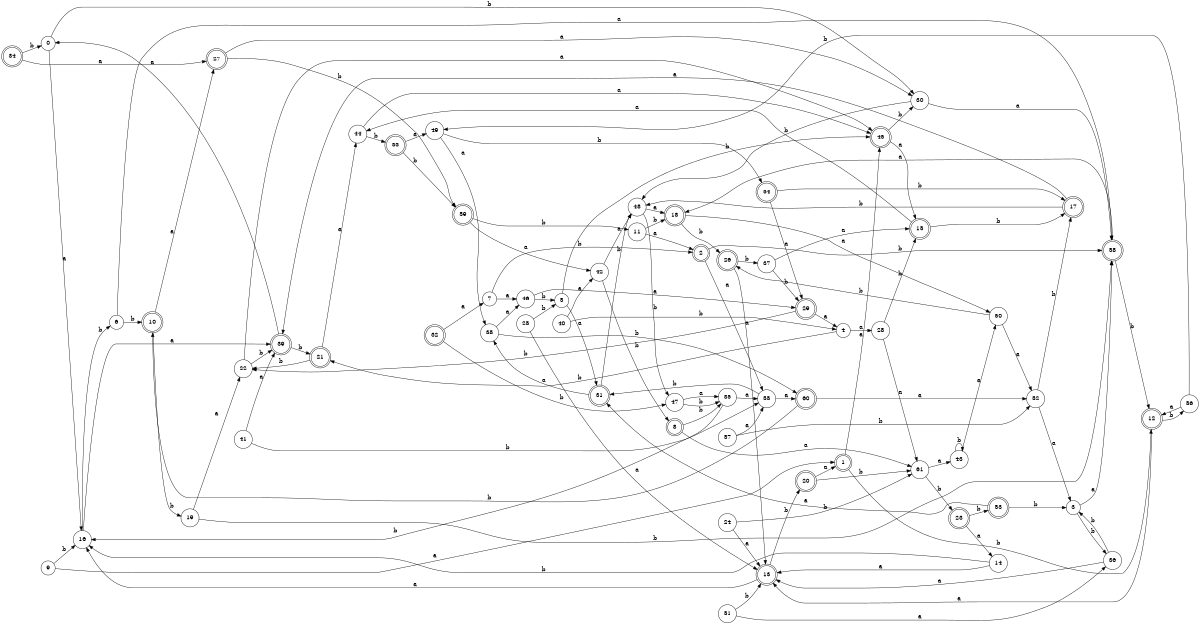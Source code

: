 digraph n50_4 {
__start0 [label="" shape="none"];

rankdir=LR;
size="8,5";

s0 [style="filled", color="black", fillcolor="white" shape="circle", label="0"];
s1 [style="rounded,filled", color="black", fillcolor="white" shape="doublecircle", label="1"];
s2 [style="rounded,filled", color="black", fillcolor="white" shape="doublecircle", label="2"];
s3 [style="filled", color="black", fillcolor="white" shape="circle", label="3"];
s4 [style="filled", color="black", fillcolor="white" shape="circle", label="4"];
s5 [style="filled", color="black", fillcolor="white" shape="circle", label="5"];
s6 [style="filled", color="black", fillcolor="white" shape="circle", label="6"];
s7 [style="filled", color="black", fillcolor="white" shape="circle", label="7"];
s8 [style="rounded,filled", color="black", fillcolor="white" shape="doublecircle", label="8"];
s9 [style="filled", color="black", fillcolor="white" shape="circle", label="9"];
s10 [style="rounded,filled", color="black", fillcolor="white" shape="doublecircle", label="10"];
s11 [style="filled", color="black", fillcolor="white" shape="circle", label="11"];
s12 [style="rounded,filled", color="black", fillcolor="white" shape="doublecircle", label="12"];
s13 [style="rounded,filled", color="black", fillcolor="white" shape="doublecircle", label="13"];
s14 [style="filled", color="black", fillcolor="white" shape="circle", label="14"];
s15 [style="rounded,filled", color="black", fillcolor="white" shape="doublecircle", label="15"];
s16 [style="filled", color="black", fillcolor="white" shape="circle", label="16"];
s17 [style="rounded,filled", color="black", fillcolor="white" shape="doublecircle", label="17"];
s18 [style="rounded,filled", color="black", fillcolor="white" shape="doublecircle", label="18"];
s19 [style="filled", color="black", fillcolor="white" shape="circle", label="19"];
s20 [style="rounded,filled", color="black", fillcolor="white" shape="doublecircle", label="20"];
s21 [style="rounded,filled", color="black", fillcolor="white" shape="doublecircle", label="21"];
s22 [style="filled", color="black", fillcolor="white" shape="circle", label="22"];
s23 [style="rounded,filled", color="black", fillcolor="white" shape="doublecircle", label="23"];
s24 [style="filled", color="black", fillcolor="white" shape="circle", label="24"];
s25 [style="filled", color="black", fillcolor="white" shape="circle", label="25"];
s26 [style="rounded,filled", color="black", fillcolor="white" shape="doublecircle", label="26"];
s27 [style="rounded,filled", color="black", fillcolor="white" shape="doublecircle", label="27"];
s28 [style="filled", color="black", fillcolor="white" shape="circle", label="28"];
s29 [style="rounded,filled", color="black", fillcolor="white" shape="doublecircle", label="29"];
s30 [style="filled", color="black", fillcolor="white" shape="circle", label="30"];
s31 [style="rounded,filled", color="black", fillcolor="white" shape="doublecircle", label="31"];
s32 [style="rounded,filled", color="black", fillcolor="white" shape="doublecircle", label="32"];
s33 [style="rounded,filled", color="black", fillcolor="white" shape="doublecircle", label="33"];
s34 [style="rounded,filled", color="black", fillcolor="white" shape="doublecircle", label="34"];
s35 [style="filled", color="black", fillcolor="white" shape="circle", label="35"];
s36 [style="filled", color="black", fillcolor="white" shape="circle", label="36"];
s37 [style="filled", color="black", fillcolor="white" shape="circle", label="37"];
s38 [style="filled", color="black", fillcolor="white" shape="circle", label="38"];
s39 [style="rounded,filled", color="black", fillcolor="white" shape="doublecircle", label="39"];
s40 [style="filled", color="black", fillcolor="white" shape="circle", label="40"];
s41 [style="filled", color="black", fillcolor="white" shape="circle", label="41"];
s42 [style="filled", color="black", fillcolor="white" shape="circle", label="42"];
s43 [style="filled", color="black", fillcolor="white" shape="circle", label="43"];
s44 [style="filled", color="black", fillcolor="white" shape="circle", label="44"];
s45 [style="rounded,filled", color="black", fillcolor="white" shape="doublecircle", label="45"];
s46 [style="filled", color="black", fillcolor="white" shape="circle", label="46"];
s47 [style="filled", color="black", fillcolor="white" shape="circle", label="47"];
s48 [style="filled", color="black", fillcolor="white" shape="circle", label="48"];
s49 [style="filled", color="black", fillcolor="white" shape="circle", label="49"];
s50 [style="filled", color="black", fillcolor="white" shape="circle", label="50"];
s51 [style="filled", color="black", fillcolor="white" shape="circle", label="51"];
s52 [style="filled", color="black", fillcolor="white" shape="circle", label="52"];
s53 [style="rounded,filled", color="black", fillcolor="white" shape="doublecircle", label="53"];
s54 [style="rounded,filled", color="black", fillcolor="white" shape="doublecircle", label="54"];
s55 [style="filled", color="black", fillcolor="white" shape="circle", label="55"];
s56 [style="filled", color="black", fillcolor="white" shape="circle", label="56"];
s57 [style="filled", color="black", fillcolor="white" shape="circle", label="57"];
s58 [style="rounded,filled", color="black", fillcolor="white" shape="doublecircle", label="58"];
s59 [style="rounded,filled", color="black", fillcolor="white" shape="doublecircle", label="59"];
s60 [style="rounded,filled", color="black", fillcolor="white" shape="doublecircle", label="60"];
s61 [style="filled", color="black", fillcolor="white" shape="circle", label="61"];
s0 -> s16 [label="a"];
s0 -> s30 [label="b"];
s1 -> s45 [label="a"];
s1 -> s12 [label="b"];
s2 -> s55 [label="a"];
s2 -> s58 [label="b"];
s3 -> s58 [label="a"];
s3 -> s36 [label="b"];
s4 -> s28 [label="a"];
s4 -> s21 [label="b"];
s5 -> s31 [label="a"];
s5 -> s45 [label="b"];
s6 -> s58 [label="a"];
s6 -> s10 [label="b"];
s7 -> s46 [label="a"];
s7 -> s2 [label="b"];
s8 -> s61 [label="a"];
s8 -> s35 [label="b"];
s9 -> s1 [label="a"];
s9 -> s16 [label="b"];
s10 -> s27 [label="a"];
s10 -> s19 [label="b"];
s11 -> s2 [label="a"];
s11 -> s18 [label="b"];
s12 -> s13 [label="a"];
s12 -> s56 [label="b"];
s13 -> s16 [label="a"];
s13 -> s20 [label="b"];
s14 -> s13 [label="a"];
s14 -> s16 [label="b"];
s15 -> s44 [label="a"];
s15 -> s17 [label="b"];
s16 -> s39 [label="a"];
s16 -> s6 [label="b"];
s17 -> s39 [label="a"];
s17 -> s48 [label="b"];
s18 -> s50 [label="a"];
s18 -> s26 [label="b"];
s19 -> s22 [label="a"];
s19 -> s58 [label="b"];
s20 -> s1 [label="a"];
s20 -> s61 [label="b"];
s21 -> s44 [label="a"];
s21 -> s22 [label="b"];
s22 -> s45 [label="a"];
s22 -> s39 [label="b"];
s23 -> s14 [label="a"];
s23 -> s53 [label="b"];
s24 -> s13 [label="a"];
s24 -> s61 [label="b"];
s25 -> s13 [label="a"];
s25 -> s5 [label="b"];
s26 -> s13 [label="a"];
s26 -> s37 [label="b"];
s27 -> s30 [label="a"];
s27 -> s59 [label="b"];
s28 -> s61 [label="a"];
s28 -> s15 [label="b"];
s29 -> s4 [label="a"];
s29 -> s22 [label="b"];
s30 -> s58 [label="a"];
s30 -> s48 [label="b"];
s31 -> s38 [label="a"];
s31 -> s48 [label="b"];
s32 -> s7 [label="a"];
s32 -> s47 [label="b"];
s33 -> s49 [label="a"];
s33 -> s59 [label="b"];
s34 -> s27 [label="a"];
s34 -> s0 [label="b"];
s35 -> s55 [label="a"];
s35 -> s16 [label="b"];
s36 -> s13 [label="a"];
s36 -> s3 [label="b"];
s37 -> s15 [label="a"];
s37 -> s29 [label="b"];
s38 -> s46 [label="a"];
s38 -> s60 [label="b"];
s39 -> s0 [label="a"];
s39 -> s21 [label="b"];
s40 -> s42 [label="a"];
s40 -> s4 [label="b"];
s41 -> s39 [label="a"];
s41 -> s55 [label="b"];
s42 -> s48 [label="a"];
s42 -> s8 [label="b"];
s43 -> s50 [label="a"];
s43 -> s43 [label="b"];
s44 -> s45 [label="a"];
s44 -> s33 [label="b"];
s45 -> s15 [label="a"];
s45 -> s30 [label="b"];
s46 -> s29 [label="a"];
s46 -> s5 [label="b"];
s47 -> s35 [label="a"];
s47 -> s35 [label="b"];
s48 -> s18 [label="a"];
s48 -> s47 [label="b"];
s49 -> s38 [label="a"];
s49 -> s54 [label="b"];
s50 -> s52 [label="a"];
s50 -> s26 [label="b"];
s51 -> s36 [label="a"];
s51 -> s13 [label="b"];
s52 -> s3 [label="a"];
s52 -> s17 [label="b"];
s53 -> s31 [label="a"];
s53 -> s3 [label="b"];
s54 -> s29 [label="a"];
s54 -> s17 [label="b"];
s55 -> s60 [label="a"];
s55 -> s31 [label="b"];
s56 -> s12 [label="a"];
s56 -> s49 [label="b"];
s57 -> s55 [label="a"];
s57 -> s52 [label="b"];
s58 -> s18 [label="a"];
s58 -> s12 [label="b"];
s59 -> s42 [label="a"];
s59 -> s11 [label="b"];
s60 -> s52 [label="a"];
s60 -> s10 [label="b"];
s61 -> s43 [label="a"];
s61 -> s23 [label="b"];

}